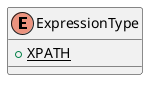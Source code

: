 @startuml

    enum ExpressionType [[ExpressionType.html]] {
        {static} +XPATH
    }

@enduml
